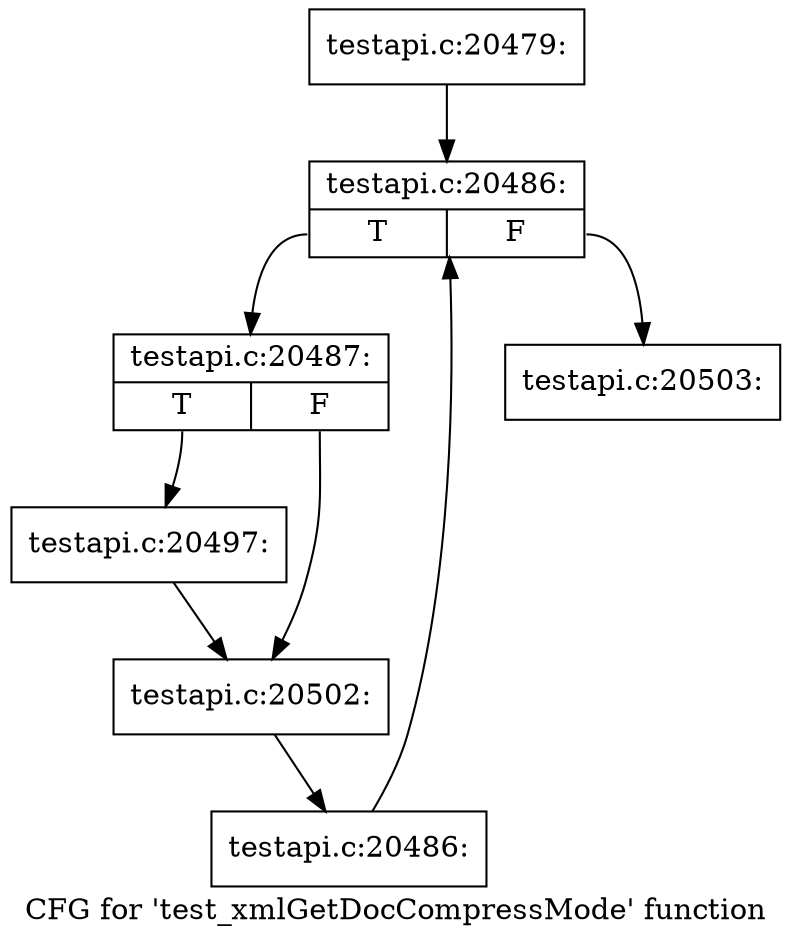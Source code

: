 digraph "CFG for 'test_xmlGetDocCompressMode' function" {
	label="CFG for 'test_xmlGetDocCompressMode' function";

	Node0x4bf9df0 [shape=record,label="{testapi.c:20479:}"];
	Node0x4bf9df0 -> Node0x4bfecd0;
	Node0x4bfecd0 [shape=record,label="{testapi.c:20486:|{<s0>T|<s1>F}}"];
	Node0x4bfecd0:s0 -> Node0x4bfee20;
	Node0x4bfecd0:s1 -> Node0x4bfeb30;
	Node0x4bfee20 [shape=record,label="{testapi.c:20487:|{<s0>T|<s1>F}}"];
	Node0x4bfee20:s0 -> Node0x4bffe90;
	Node0x4bfee20:s1 -> Node0x4c006e0;
	Node0x4bffe90 [shape=record,label="{testapi.c:20497:}"];
	Node0x4bffe90 -> Node0x4c006e0;
	Node0x4c006e0 [shape=record,label="{testapi.c:20502:}"];
	Node0x4c006e0 -> Node0x4bfef20;
	Node0x4bfef20 [shape=record,label="{testapi.c:20486:}"];
	Node0x4bfef20 -> Node0x4bfecd0;
	Node0x4bfeb30 [shape=record,label="{testapi.c:20503:}"];
}
